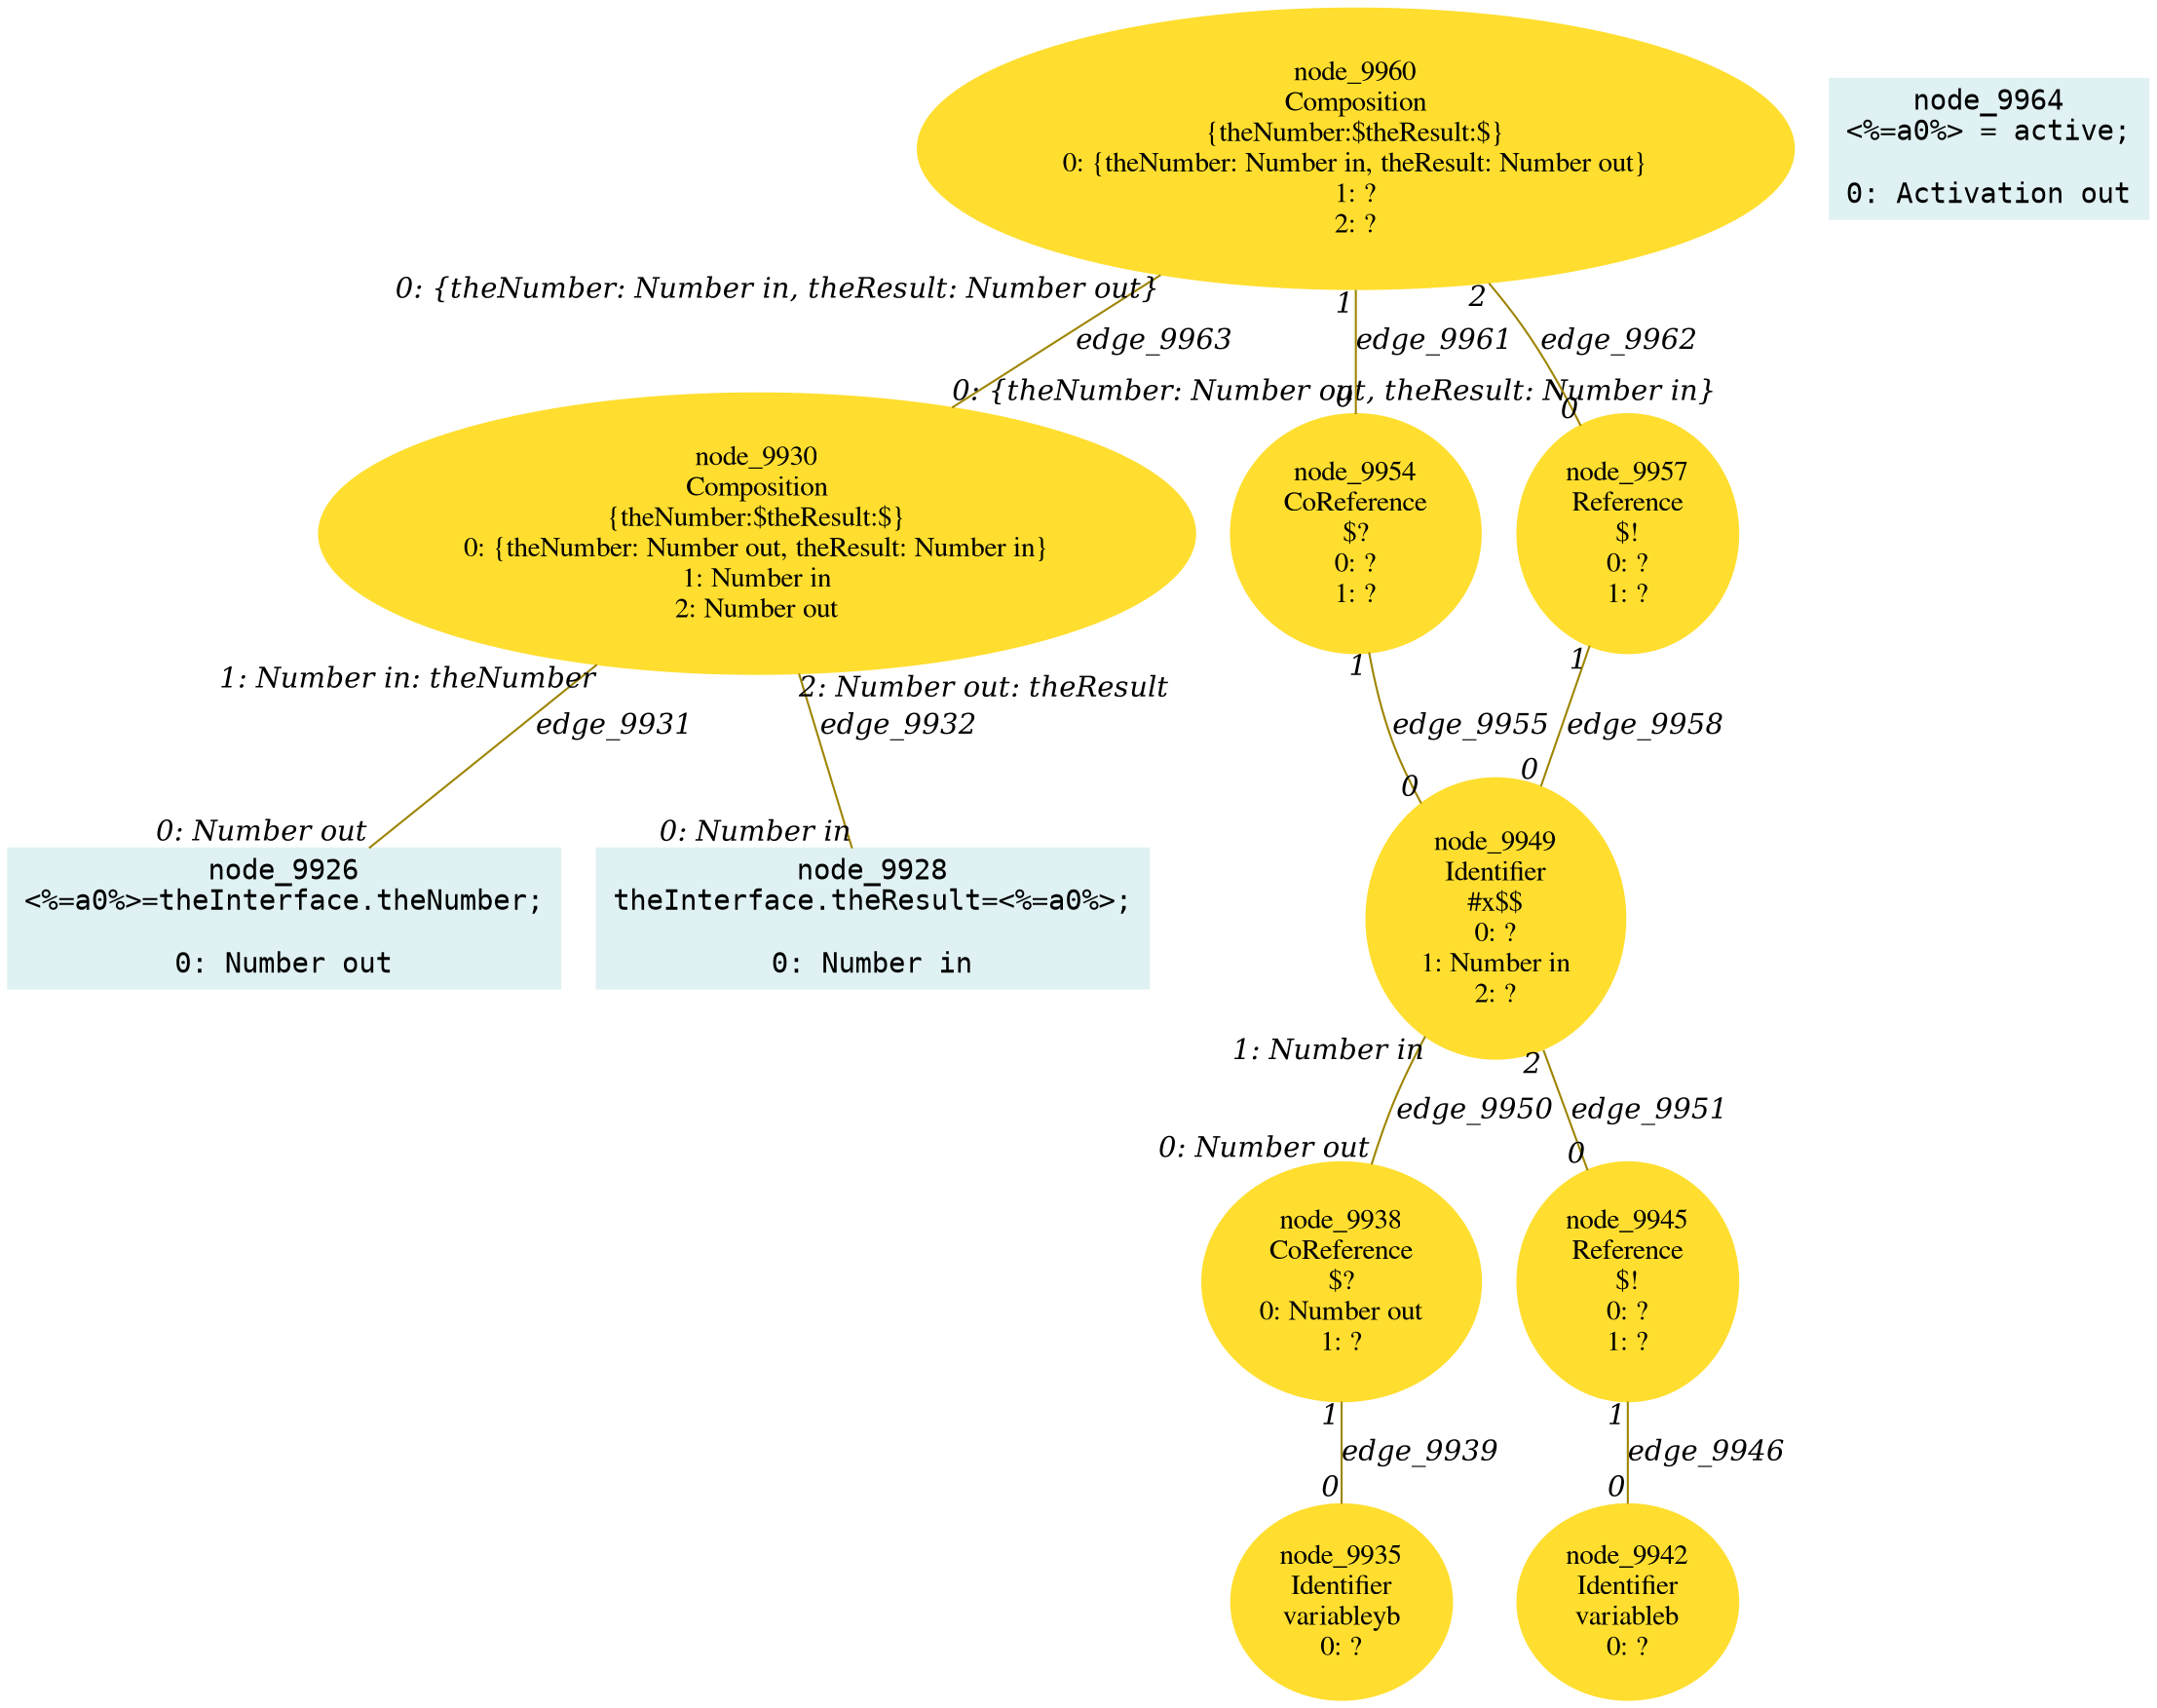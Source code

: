 digraph g{node_9926 [shape="box", style="filled", color="#dff1f2", fontname="Courier", label="node_9926
<%=a0%>=theInterface.theNumber;

0: Number out" ]
node_9928 [shape="box", style="filled", color="#dff1f2", fontname="Courier", label="node_9928
theInterface.theResult=<%=a0%>;

0: Number in" ]
node_9930 [shape="ellipse", style="filled", color="#ffde2f", fontname="Times", label="node_9930
Composition
{theNumber:$theResult:$}
0: {theNumber: Number out, theResult: Number in}
1: Number in
2: Number out" ]
node_9935 [shape="ellipse", style="filled", color="#ffde2f", fontname="Times", label="node_9935
Identifier
variableyb
0: ?" ]
node_9938 [shape="ellipse", style="filled", color="#ffde2f", fontname="Times", label="node_9938
CoReference
$?
0: Number out
1: ?" ]
node_9942 [shape="ellipse", style="filled", color="#ffde2f", fontname="Times", label="node_9942
Identifier
variableb
0: ?" ]
node_9945 [shape="ellipse", style="filled", color="#ffde2f", fontname="Times", label="node_9945
Reference
$!
0: ?
1: ?" ]
node_9949 [shape="ellipse", style="filled", color="#ffde2f", fontname="Times", label="node_9949
Identifier
#x$$
0: ?
1: Number in
2: ?" ]
node_9954 [shape="ellipse", style="filled", color="#ffde2f", fontname="Times", label="node_9954
CoReference
$?
0: ?
1: ?" ]
node_9957 [shape="ellipse", style="filled", color="#ffde2f", fontname="Times", label="node_9957
Reference
$!
0: ?
1: ?" ]
node_9960 [shape="ellipse", style="filled", color="#ffde2f", fontname="Times", label="node_9960
Composition
{theNumber:$theResult:$}
0: {theNumber: Number in, theResult: Number out}
1: ?
2: ?" ]
node_9964 [shape="box", style="filled", color="#dff1f2", fontname="Courier", label="node_9964
<%=a0%> = active;

0: Activation out" ]
node_9930 -> node_9926 [dir=none, arrowHead=none, fontname="Times-Italic", arrowsize=1, color="#9d8400", label="edge_9931",  headlabel="0: Number out", taillabel="1: Number in: theNumber" ]
node_9930 -> node_9928 [dir=none, arrowHead=none, fontname="Times-Italic", arrowsize=1, color="#9d8400", label="edge_9932",  headlabel="0: Number in", taillabel="2: Number out: theResult" ]
node_9938 -> node_9935 [dir=none, arrowHead=none, fontname="Times-Italic", arrowsize=1, color="#9d8400", label="edge_9939",  headlabel="0", taillabel="1" ]
node_9945 -> node_9942 [dir=none, arrowHead=none, fontname="Times-Italic", arrowsize=1, color="#9d8400", label="edge_9946",  headlabel="0", taillabel="1" ]
node_9949 -> node_9938 [dir=none, arrowHead=none, fontname="Times-Italic", arrowsize=1, color="#9d8400", label="edge_9950",  headlabel="0: Number out", taillabel="1: Number in" ]
node_9949 -> node_9945 [dir=none, arrowHead=none, fontname="Times-Italic", arrowsize=1, color="#9d8400", label="edge_9951",  headlabel="0", taillabel="2" ]
node_9954 -> node_9949 [dir=none, arrowHead=none, fontname="Times-Italic", arrowsize=1, color="#9d8400", label="edge_9955",  headlabel="0", taillabel="1" ]
node_9957 -> node_9949 [dir=none, arrowHead=none, fontname="Times-Italic", arrowsize=1, color="#9d8400", label="edge_9958",  headlabel="0", taillabel="1" ]
node_9960 -> node_9954 [dir=none, arrowHead=none, fontname="Times-Italic", arrowsize=1, color="#9d8400", label="edge_9961",  headlabel="0", taillabel="1" ]
node_9960 -> node_9957 [dir=none, arrowHead=none, fontname="Times-Italic", arrowsize=1, color="#9d8400", label="edge_9962",  headlabel="0", taillabel="2" ]
node_9960 -> node_9930 [dir=none, arrowHead=none, fontname="Times-Italic", arrowsize=1, color="#9d8400", label="edge_9963",  headlabel="0: {theNumber: Number out, theResult: Number in}", taillabel="0: {theNumber: Number in, theResult: Number out}" ]
}